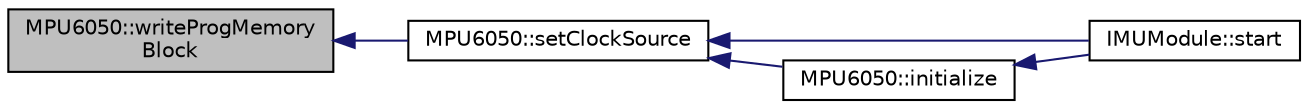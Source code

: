 digraph "MPU6050::writeProgMemoryBlock"
{
  edge [fontname="Helvetica",fontsize="10",labelfontname="Helvetica",labelfontsize="10"];
  node [fontname="Helvetica",fontsize="10",shape=record];
  rankdir="LR";
  Node1568 [label="MPU6050::writeProgMemory\lBlock",height=0.2,width=0.4,color="black", fillcolor="grey75", style="filled", fontcolor="black"];
  Node1568 -> Node1569 [dir="back",color="midnightblue",fontsize="10",style="solid",fontname="Helvetica"];
  Node1569 [label="MPU6050::setClockSource",height=0.2,width=0.4,color="black", fillcolor="white", style="filled",URL="$class_m_p_u6050.html#a4c1cd147d038e024bdeaa053c4d77734",tooltip="Set clock source setting. "];
  Node1569 -> Node1570 [dir="back",color="midnightblue",fontsize="10",style="solid",fontname="Helvetica"];
  Node1570 [label="IMUModule::start",height=0.2,width=0.4,color="black", fillcolor="white", style="filled",URL="$class_i_m_u_module.html#aba29f7665d8ec8f0eefe802f1c2b741c",tooltip="Called once to initialize the module. "];
  Node1569 -> Node1571 [dir="back",color="midnightblue",fontsize="10",style="solid",fontname="Helvetica"];
  Node1571 [label="MPU6050::initialize",height=0.2,width=0.4,color="black", fillcolor="white", style="filled",URL="$class_m_p_u6050.html#abd8fc6c18adf158011118fbccc7e7054",tooltip="Power on and prepare for general usage. "];
  Node1571 -> Node1570 [dir="back",color="midnightblue",fontsize="10",style="solid",fontname="Helvetica"];
}
